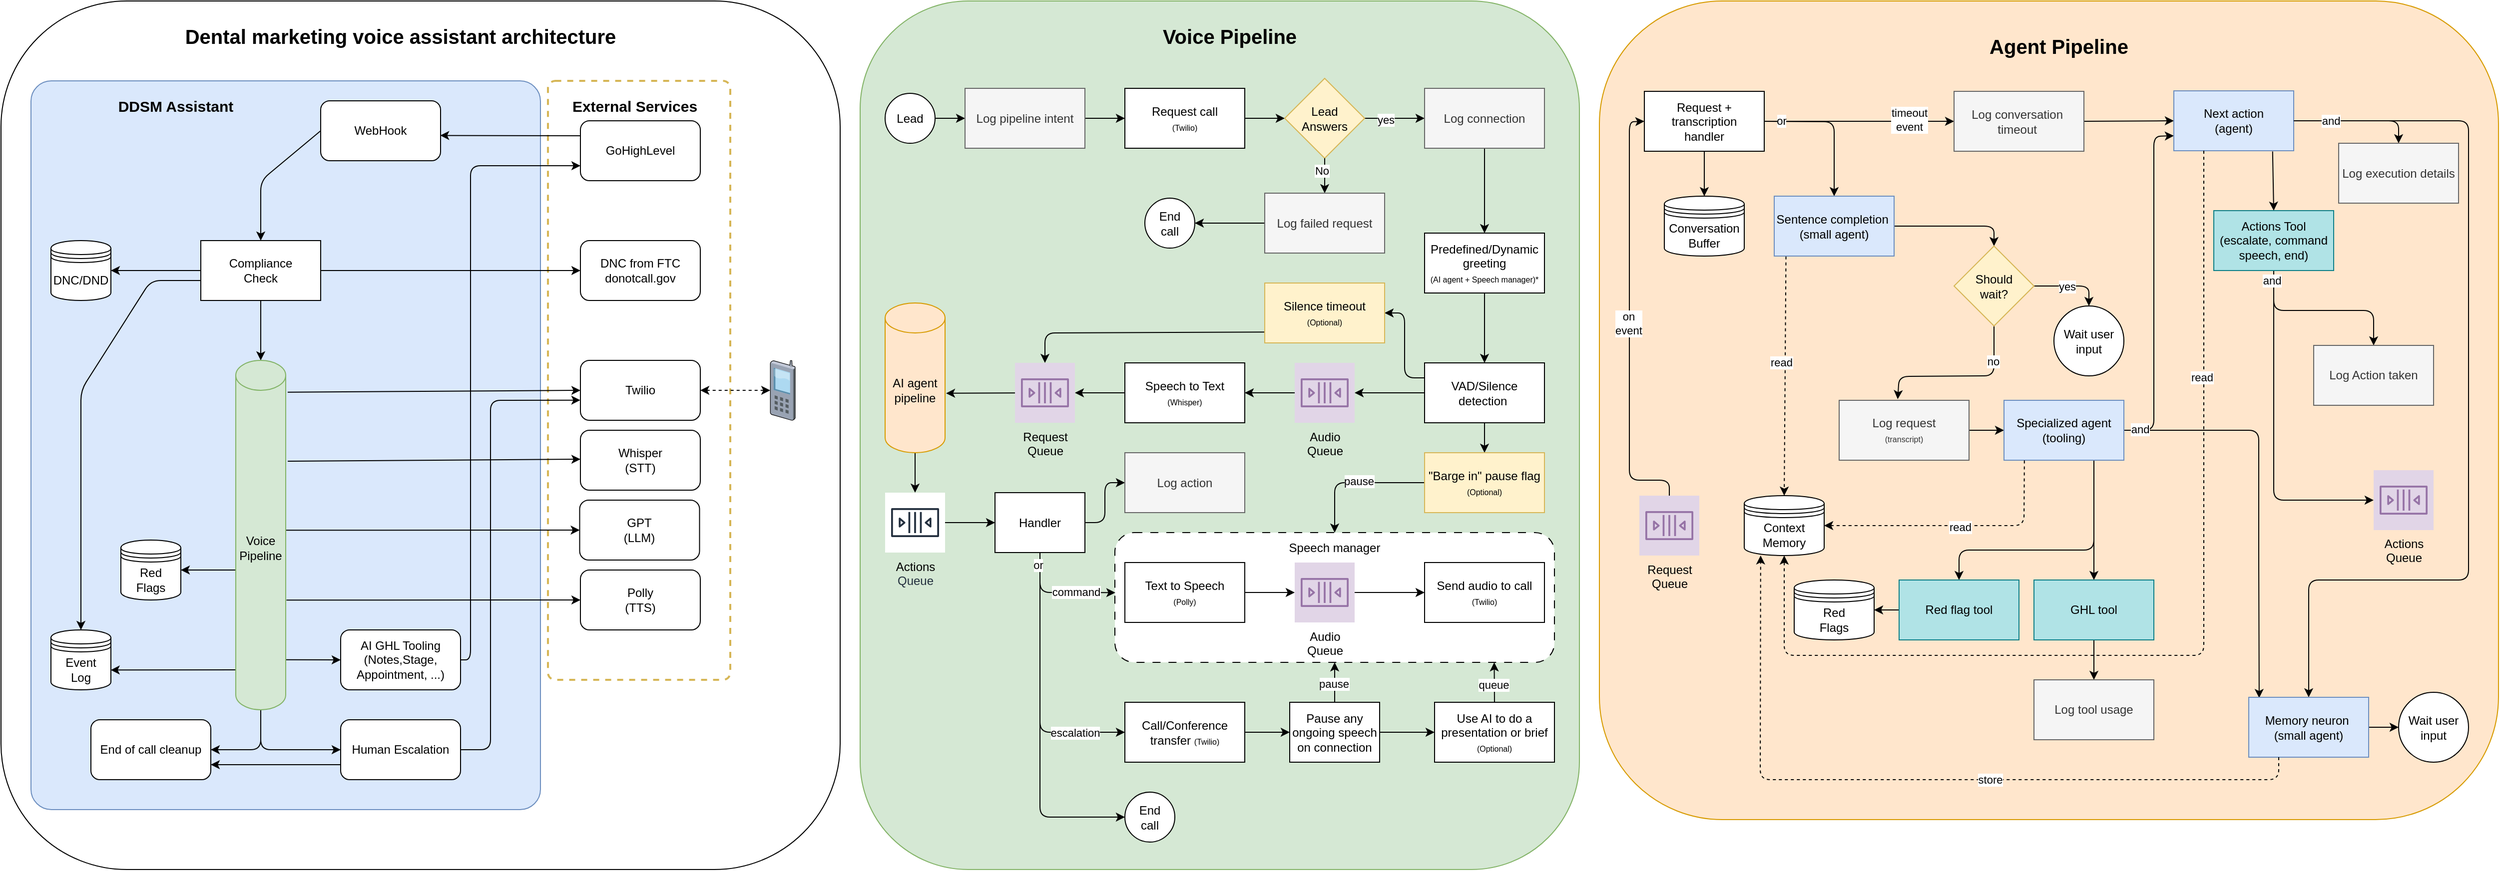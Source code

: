 <mxfile>
    <diagram id="ouV_9PlyOLDJjOAGZRjh" name="Page-1">
        <mxGraphModel dx="2890" dy="1739" grid="1" gridSize="10" guides="1" tooltips="1" connect="1" arrows="1" fold="1" page="1" pageScale="1" pageWidth="850" pageHeight="1100" math="0" shadow="0">
            <root>
                <mxCell id="0"/>
                <mxCell id="1" parent="0"/>
                <mxCell id="78" value="" style="rounded=1;whiteSpace=wrap;html=1;" parent="1" vertex="1">
                    <mxGeometry x="20" y="110" width="840" height="870" as="geometry"/>
                </mxCell>
                <mxCell id="76" value="" style="rounded=1;whiteSpace=wrap;html=1;arcSize=4;fillColor=none;strokeColor=#d6b656;strokeWidth=2;dashed=1;" parent="1" vertex="1">
                    <mxGeometry x="567.5" y="190" width="182.5" height="600" as="geometry"/>
                </mxCell>
                <mxCell id="17" value="" style="rounded=1;whiteSpace=wrap;html=1;arcSize=4;fillColor=#dae8fc;strokeColor=#6c8ebf;" parent="1" vertex="1">
                    <mxGeometry x="50" y="190" width="510" height="730" as="geometry"/>
                </mxCell>
                <mxCell id="2" value="WebHook" style="rounded=1;whiteSpace=wrap;html=1;" parent="1" vertex="1">
                    <mxGeometry x="340" y="210" width="120" height="60" as="geometry"/>
                </mxCell>
                <mxCell id="16" style="edgeStyle=none;html=1;exitX=0;exitY=0.25;exitDx=0;exitDy=0;entryX=0.997;entryY=0.578;entryDx=0;entryDy=0;entryPerimeter=0;" parent="1" source="3" target="2" edge="1">
                    <mxGeometry relative="1" as="geometry"/>
                </mxCell>
                <mxCell id="3" value="GoHighLevel" style="rounded=1;whiteSpace=wrap;html=1;" parent="1" vertex="1">
                    <mxGeometry x="600" y="230" width="120" height="60" as="geometry"/>
                </mxCell>
                <mxCell id="12" style="edgeStyle=none;html=1;exitX=1;exitY=0.5;exitDx=0;exitDy=0;startArrow=classic;startFill=1;dashed=1;" parent="1" source="8" target="11" edge="1">
                    <mxGeometry relative="1" as="geometry">
                        <mxPoint x="720" y="490" as="sourcePoint"/>
                        <mxPoint x="940" y="490" as="targetPoint"/>
                    </mxGeometry>
                </mxCell>
                <mxCell id="8" value="Twilio" style="rounded=1;whiteSpace=wrap;html=1;" parent="1" vertex="1">
                    <mxGeometry x="600" y="470" width="120" height="60" as="geometry"/>
                </mxCell>
                <mxCell id="9" value="Whisper&lt;div&gt;(STT)&lt;/div&gt;" style="rounded=1;whiteSpace=wrap;html=1;" parent="1" vertex="1">
                    <mxGeometry x="600" y="540" width="120" height="60" as="geometry"/>
                </mxCell>
                <mxCell id="10" value="Polly&lt;div&gt;(TTS)&lt;/div&gt;" style="rounded=1;whiteSpace=wrap;html=1;" parent="1" vertex="1">
                    <mxGeometry x="600" y="680" width="120" height="60" as="geometry"/>
                </mxCell>
                <mxCell id="11" value="" style="verticalLabelPosition=bottom;sketch=0;aspect=fixed;html=1;verticalAlign=top;strokeColor=none;align=center;outlineConnect=0;shape=mxgraph.citrix.cell_phone;" parent="1" vertex="1">
                    <mxGeometry x="790" y="470" width="25" height="60" as="geometry"/>
                </mxCell>
                <mxCell id="14" value="DDSM Assistant" style="text;html=1;align=center;verticalAlign=middle;whiteSpace=wrap;rounded=0;fontSize=15;fontStyle=1" parent="1" vertex="1">
                    <mxGeometry x="60" y="200" width="270" height="30" as="geometry"/>
                </mxCell>
                <mxCell id="15" value="External Services" style="text;html=1;align=center;verticalAlign=middle;whiteSpace=wrap;rounded=0;fontSize=15;fontStyle=1" parent="1" vertex="1">
                    <mxGeometry x="568.75" y="200" width="171.25" height="30" as="geometry"/>
                </mxCell>
                <mxCell id="45" style="edgeStyle=none;html=1;exitX=0.5;exitY=1;exitDx=0;exitDy=0;entryX=0.5;entryY=0;entryDx=0;entryDy=0;" parent="1" source="19" edge="1">
                    <mxGeometry relative="1" as="geometry">
                        <mxPoint x="280" y="470" as="targetPoint"/>
                    </mxGeometry>
                </mxCell>
                <mxCell id="19" value="&lt;span style=&quot;color: rgb(0, 0, 0);&quot;&gt;Compliance&lt;/span&gt;&lt;div&gt;Check&lt;/div&gt;" style="rounded=0;whiteSpace=wrap;html=1;" parent="1" vertex="1">
                    <mxGeometry x="220" y="350" width="120" height="60" as="geometry"/>
                </mxCell>
                <mxCell id="25" style="edgeStyle=none;html=1;exitX=0;exitY=0.5;exitDx=0;exitDy=0;entryX=1;entryY=0.5;entryDx=0;entryDy=0;startArrow=classic;startFill=1;endArrow=none;endFill=0;" parent="1" source="20" target="19" edge="1">
                    <mxGeometry relative="1" as="geometry"/>
                </mxCell>
                <mxCell id="20" value="DNC from FTC&lt;div&gt;donotcall.gov&lt;/div&gt;" style="rounded=1;whiteSpace=wrap;html=1;" parent="1" vertex="1">
                    <mxGeometry x="600" y="350" width="120" height="60" as="geometry"/>
                </mxCell>
                <mxCell id="30" style="edgeStyle=none;html=1;entryX=0;entryY=0.5;entryDx=0;entryDy=0;exitX=1;exitY=0.5;exitDx=0;exitDy=0;endArrow=none;endFill=0;startArrow=classic;startFill=1;" parent="1" source="73" target="19" edge="1">
                    <mxGeometry relative="1" as="geometry">
                        <mxPoint x="130" y="380" as="sourcePoint"/>
                    </mxGeometry>
                </mxCell>
                <mxCell id="27" style="edgeStyle=none;html=1;exitX=0;exitY=0.5;exitDx=0;exitDy=0;entryX=0.5;entryY=0;entryDx=0;entryDy=0;" parent="1" source="2" target="19" edge="1">
                    <mxGeometry relative="1" as="geometry">
                        <Array as="points">
                            <mxPoint x="280" y="290"/>
                        </Array>
                    </mxGeometry>
                </mxCell>
                <mxCell id="31" style="edgeStyle=none;html=1;endArrow=none;endFill=0;startArrow=classic;startFill=1;exitX=0.5;exitY=0;exitDx=0;exitDy=0;" parent="1" source="75" edge="1">
                    <mxGeometry relative="1" as="geometry">
                        <Array as="points">
                            <mxPoint x="100" y="500"/>
                            <mxPoint x="170" y="390"/>
                        </Array>
                        <mxPoint x="220" y="390" as="targetPoint"/>
                        <mxPoint x="100" y="740" as="sourcePoint"/>
                    </mxGeometry>
                </mxCell>
                <mxCell id="46" style="edgeStyle=none;html=1;exitX=1;exitY=0.5;exitDx=0;exitDy=0;entryX=0;entryY=0.5;entryDx=0;entryDy=0;endArrow=none;endFill=0;startArrow=classic;startFill=1;" parent="1" source="74" edge="1">
                    <mxGeometry relative="1" as="geometry">
                        <mxPoint x="200" y="680" as="sourcePoint"/>
                        <mxPoint x="255" y="680.0" as="targetPoint"/>
                    </mxGeometry>
                </mxCell>
                <mxCell id="61" style="edgeStyle=none;html=1;exitX=1;exitY=0.5;exitDx=0;exitDy=0;entryX=-0.001;entryY=0.664;entryDx=0;entryDy=0;entryPerimeter=0;" parent="1" source="49" target="8" edge="1">
                    <mxGeometry relative="1" as="geometry">
                        <Array as="points">
                            <mxPoint x="510" y="860"/>
                            <mxPoint x="510" y="510"/>
                        </Array>
                    </mxGeometry>
                </mxCell>
                <mxCell id="292" style="edgeStyle=none;html=1;exitX=0;exitY=0.75;exitDx=0;exitDy=0;entryX=1;entryY=0.75;entryDx=0;entryDy=0;" parent="1" source="49" target="290" edge="1">
                    <mxGeometry relative="1" as="geometry"/>
                </mxCell>
                <mxCell id="49" value="Human Escalation" style="rounded=1;whiteSpace=wrap;html=1;" parent="1" vertex="1">
                    <mxGeometry x="360" y="830" width="120" height="60" as="geometry"/>
                </mxCell>
                <mxCell id="51" value="" style="endArrow=classic;html=1;exitX=1.039;exitY=0.076;exitDx=0;exitDy=0;exitPerimeter=0;startArrow=none;startFill=0;" parent="1" edge="1">
                    <mxGeometry width="50" height="50" relative="1" as="geometry">
                        <mxPoint x="306.95" y="501.92" as="sourcePoint"/>
                        <mxPoint x="600" y="500" as="targetPoint"/>
                    </mxGeometry>
                </mxCell>
                <mxCell id="53" value="" style="endArrow=classic;html=1;startArrow=none;startFill=0;entryX=0;entryY=0.5;entryDx=0;entryDy=0;exitX=1.015;exitY=0.405;exitDx=0;exitDy=0;exitPerimeter=0;" parent="1" target="10" edge="1">
                    <mxGeometry width="50" height="50" relative="1" as="geometry">
                        <mxPoint x="305.75" y="710.1" as="sourcePoint"/>
                        <mxPoint x="580" y="740" as="targetPoint"/>
                    </mxGeometry>
                </mxCell>
                <mxCell id="54" value="" style="endArrow=classic;html=1;exitX=1.039;exitY=0.076;exitDx=0;exitDy=0;exitPerimeter=0;entryX=0;entryY=0.5;entryDx=0;entryDy=0;startArrow=none;startFill=0;" parent="1" edge="1">
                    <mxGeometry width="50" height="50" relative="1" as="geometry">
                        <mxPoint x="307" y="571" as="sourcePoint"/>
                        <mxPoint x="600" y="569" as="targetPoint"/>
                    </mxGeometry>
                </mxCell>
                <mxCell id="55" value="GPT&lt;div&gt;(LLM)&lt;/div&gt;" style="rounded=1;whiteSpace=wrap;html=1;" parent="1" vertex="1">
                    <mxGeometry x="599.25" y="610" width="120" height="60" as="geometry"/>
                </mxCell>
                <mxCell id="56" value="" style="endArrow=classic;html=1;startArrow=none;startFill=0;entryX=0;entryY=0.5;entryDx=0;entryDy=0;exitX=1.015;exitY=0.405;exitDx=0;exitDy=0;exitPerimeter=0;" parent="1" target="55" edge="1">
                    <mxGeometry width="50" height="50" relative="1" as="geometry">
                        <mxPoint x="305" y="640.1" as="sourcePoint"/>
                        <mxPoint x="579.25" y="670" as="targetPoint"/>
                    </mxGeometry>
                </mxCell>
                <mxCell id="60" value="" style="endArrow=classic;html=1;startArrow=none;startFill=0;entryX=0;entryY=0.5;entryDx=0;entryDy=0;exitX=0.5;exitY=1;exitDx=0;exitDy=0;exitPerimeter=0;" parent="1" source="77" target="49" edge="1">
                    <mxGeometry width="50" height="50" relative="1" as="geometry">
                        <mxPoint x="280" y="890.0" as="sourcePoint"/>
                        <mxPoint x="379.55" y="870" as="targetPoint"/>
                        <Array as="points">
                            <mxPoint x="280" y="860"/>
                        </Array>
                    </mxGeometry>
                </mxCell>
                <mxCell id="62" value="" style="endArrow=classic;html=1;entryX=0.997;entryY=0.669;entryDx=0;entryDy=0;entryPerimeter=0;exitX=0;exitY=0.738;exitDx=0;exitDy=0;exitPerimeter=0;" parent="1" target="75" edge="1">
                    <mxGeometry width="50" height="50" relative="1" as="geometry">
                        <mxPoint x="255" y="779.96" as="sourcePoint"/>
                        <mxPoint x="130" y="780" as="targetPoint"/>
                    </mxGeometry>
                </mxCell>
                <mxCell id="69" style="edgeStyle=none;html=1;entryX=0;entryY=0.75;entryDx=0;entryDy=0;" parent="1" source="64" target="3" edge="1">
                    <mxGeometry relative="1" as="geometry">
                        <Array as="points">
                            <mxPoint x="490" y="770"/>
                            <mxPoint x="490" y="275"/>
                        </Array>
                    </mxGeometry>
                </mxCell>
                <mxCell id="64" value="AI GHL Tooling&lt;div&gt;(Notes,&lt;span style=&quot;background-color: transparent;&quot;&gt;Stage, Appointment, ...)&lt;/span&gt;&lt;/div&gt;" style="rounded=1;whiteSpace=wrap;html=1;" parent="1" vertex="1">
                    <mxGeometry x="360" y="740" width="120" height="60" as="geometry"/>
                </mxCell>
                <mxCell id="65" value="" style="endArrow=classic;html=1;startArrow=none;startFill=0;entryX=0;entryY=0.5;entryDx=0;entryDy=0;exitX=1;exitY=0.714;exitDx=0;exitDy=0;exitPerimeter=0;" parent="1" target="64" edge="1">
                    <mxGeometry width="50" height="50" relative="1" as="geometry">
                        <mxPoint x="305" y="769.88" as="sourcePoint"/>
                        <mxPoint x="350" y="770" as="targetPoint"/>
                    </mxGeometry>
                </mxCell>
                <mxCell id="73" value="&lt;span style=&quot;color: rgb(0, 0, 0);&quot;&gt;DNC/DND&lt;/span&gt;" style="shape=datastore;whiteSpace=wrap;html=1;" parent="1" vertex="1">
                    <mxGeometry x="70" y="350" width="60" height="60" as="geometry"/>
                </mxCell>
                <mxCell id="74" value="&lt;div&gt;Red&lt;/div&gt;&lt;div&gt;Flags&lt;/div&gt;" style="shape=datastore;whiteSpace=wrap;html=1;" parent="1" vertex="1">
                    <mxGeometry x="140" y="650" width="60" height="60" as="geometry"/>
                </mxCell>
                <mxCell id="75" value="&lt;div&gt;Event&lt;/div&gt;&lt;span style=&quot;color: rgb(0, 0, 0);&quot;&gt;Log&lt;/span&gt;" style="shape=datastore;whiteSpace=wrap;html=1;" parent="1" vertex="1">
                    <mxGeometry x="70" y="740" width="60" height="60" as="geometry"/>
                </mxCell>
                <mxCell id="291" style="edgeStyle=none;html=1;exitX=0.5;exitY=1;exitDx=0;exitDy=0;exitPerimeter=0;entryX=1;entryY=0.5;entryDx=0;entryDy=0;" parent="1" source="77" target="290" edge="1">
                    <mxGeometry relative="1" as="geometry">
                        <Array as="points">
                            <mxPoint x="280" y="860"/>
                        </Array>
                    </mxGeometry>
                </mxCell>
                <mxCell id="77" value="&lt;span style=&quot;color: rgb(0, 0, 0);&quot;&gt;Voice&lt;/span&gt;&lt;div&gt;Pipeline&lt;/div&gt;" style="shape=cylinder3;whiteSpace=wrap;html=1;boundedLbl=1;backgroundOutline=1;size=15;fillColor=#d5e8d4;strokeColor=#82b366;" parent="1" vertex="1">
                    <mxGeometry x="255" y="470" width="50" height="350" as="geometry"/>
                </mxCell>
                <mxCell id="79" value="Dental marketing voice assistant architecture" style="text;html=1;align=center;verticalAlign=middle;whiteSpace=wrap;rounded=0;fontSize=20;fontStyle=1" parent="1" vertex="1">
                    <mxGeometry x="170" y="130" width="500" height="30" as="geometry"/>
                </mxCell>
                <mxCell id="80" value="" style="rounded=1;whiteSpace=wrap;html=1;fillColor=#d5e8d4;strokeColor=#82b366;" parent="1" vertex="1">
                    <mxGeometry x="880" y="110" width="720" height="870" as="geometry"/>
                </mxCell>
                <mxCell id="81" value="Voice Pipeline" style="text;html=1;align=center;verticalAlign=middle;whiteSpace=wrap;rounded=0;fontSize=20;fontStyle=1" parent="1" vertex="1">
                    <mxGeometry x="1020" y="130" width="460" height="30" as="geometry"/>
                </mxCell>
                <mxCell id="84" style="edgeStyle=none;html=1;exitX=1;exitY=0.5;exitDx=0;exitDy=0;entryX=0;entryY=0.5;entryDx=0;entryDy=0;" parent="1" source="95" target="83" edge="1">
                    <mxGeometry relative="1" as="geometry"/>
                </mxCell>
                <mxCell id="82" value="Lead" style="ellipse;whiteSpace=wrap;html=1;aspect=fixed;" parent="1" vertex="1">
                    <mxGeometry x="905" y="202.5" width="50" height="50" as="geometry"/>
                </mxCell>
                <mxCell id="86" style="edgeStyle=none;html=1;exitX=1;exitY=0.5;exitDx=0;exitDy=0;entryX=0;entryY=0.5;entryDx=0;entryDy=0;" parent="1" source="83" target="89" edge="1">
                    <mxGeometry relative="1" as="geometry">
                        <mxPoint x="1305.0" y="227.5" as="targetPoint"/>
                    </mxGeometry>
                </mxCell>
                <mxCell id="83" value="Request&amp;nbsp;&lt;span style=&quot;background-color: transparent;&quot;&gt;call&lt;/span&gt;&lt;div&gt;&lt;font style=&quot;font-size: 8px;&quot;&gt;(Twilio)&lt;/font&gt;&lt;/div&gt;" style="rounded=0;whiteSpace=wrap;html=1;" parent="1" vertex="1">
                    <mxGeometry x="1145" y="197.5" width="120" height="60" as="geometry"/>
                </mxCell>
                <mxCell id="101" style="edgeStyle=none;html=1;exitX=1;exitY=0.5;exitDx=0;exitDy=0;entryX=0;entryY=0.5;entryDx=0;entryDy=0;" parent="1" source="89" target="100" edge="1">
                    <mxGeometry relative="1" as="geometry"/>
                </mxCell>
                <mxCell id="102" value="yes" style="edgeLabel;html=1;align=center;verticalAlign=middle;resizable=0;points=[];" parent="101" vertex="1" connectable="0">
                    <mxGeometry x="-0.296" y="-1" relative="1" as="geometry">
                        <mxPoint as="offset"/>
                    </mxGeometry>
                </mxCell>
                <mxCell id="89" value="Lead&lt;div&gt;Answers&lt;/div&gt;" style="rhombus;whiteSpace=wrap;html=1;fillColor=#fff2cc;strokeColor=#d6b656;" parent="1" vertex="1">
                    <mxGeometry x="1305" y="187.5" width="80" height="80" as="geometry"/>
                </mxCell>
                <mxCell id="90" value="End&lt;div&gt;call&lt;/div&gt;" style="ellipse;whiteSpace=wrap;html=1;aspect=fixed;" parent="1" vertex="1">
                    <mxGeometry x="1165" y="307.5" width="50" height="50" as="geometry"/>
                </mxCell>
                <mxCell id="96" value="" style="edgeStyle=none;html=1;exitX=1;exitY=0.5;exitDx=0;exitDy=0;entryX=0;entryY=0.5;entryDx=0;entryDy=0;" parent="1" source="82" target="95" edge="1">
                    <mxGeometry relative="1" as="geometry">
                        <mxPoint x="955" y="227.5" as="sourcePoint"/>
                        <mxPoint x="1135" y="227.5" as="targetPoint"/>
                    </mxGeometry>
                </mxCell>
                <mxCell id="95" value="Log pipeline intent" style="rounded=0;whiteSpace=wrap;html=1;fillColor=#f5f5f5;fontColor=#333333;strokeColor=#666666;" parent="1" vertex="1">
                    <mxGeometry x="985" y="197.5" width="120" height="60" as="geometry"/>
                </mxCell>
                <mxCell id="98" value="" style="edgeStyle=none;html=1;exitX=0.5;exitY=1;exitDx=0;exitDy=0;entryX=0.5;entryY=0;entryDx=0;entryDy=0;" parent="1" source="89" target="97" edge="1">
                    <mxGeometry relative="1" as="geometry">
                        <mxPoint x="1345" y="267.5" as="sourcePoint"/>
                        <mxPoint x="1345" y="392.5" as="targetPoint"/>
                    </mxGeometry>
                </mxCell>
                <mxCell id="99" value="No" style="edgeLabel;html=1;align=center;verticalAlign=middle;resizable=0;points=[];" parent="98" vertex="1" connectable="0">
                    <mxGeometry x="-0.31" y="-3" relative="1" as="geometry">
                        <mxPoint as="offset"/>
                    </mxGeometry>
                </mxCell>
                <mxCell id="160" style="edgeStyle=none;html=1;exitX=0;exitY=0.5;exitDx=0;exitDy=0;entryX=1;entryY=0.5;entryDx=0;entryDy=0;" parent="1" source="97" target="90" edge="1">
                    <mxGeometry relative="1" as="geometry"/>
                </mxCell>
                <mxCell id="97" value="Log failed request" style="rounded=0;whiteSpace=wrap;html=1;fillColor=#f5f5f5;fontColor=#333333;strokeColor=#666666;" parent="1" vertex="1">
                    <mxGeometry x="1285" y="302.5" width="120" height="60" as="geometry"/>
                </mxCell>
                <mxCell id="105" style="edgeStyle=none;html=1;entryX=0.5;entryY=0;entryDx=0;entryDy=0;" parent="1" source="100" target="103" edge="1">
                    <mxGeometry relative="1" as="geometry"/>
                </mxCell>
                <mxCell id="100" value="Log connection" style="rounded=0;whiteSpace=wrap;html=1;fillColor=#f5f5f5;fontColor=#333333;strokeColor=#666666;" parent="1" vertex="1">
                    <mxGeometry x="1445" y="197.5" width="120" height="60" as="geometry"/>
                </mxCell>
                <mxCell id="107" style="edgeStyle=none;html=1;exitX=0.5;exitY=1;exitDx=0;exitDy=0;entryX=0.5;entryY=0;entryDx=0;entryDy=0;" parent="1" source="103" target="106" edge="1">
                    <mxGeometry relative="1" as="geometry"/>
                </mxCell>
                <mxCell id="103" value="Predefined/Dynamic greeting&lt;div&gt;&lt;font style=&quot;font-size: 8px;&quot;&gt;(AI agent + Speech manager)*&lt;/font&gt;&lt;/div&gt;" style="rounded=0;whiteSpace=wrap;html=1;" parent="1" vertex="1">
                    <mxGeometry x="1445" y="342.5" width="120" height="60" as="geometry"/>
                </mxCell>
                <mxCell id="120" style="edgeStyle=none;html=1;" parent="1" source="106" target="110" edge="1">
                    <mxGeometry relative="1" as="geometry"/>
                </mxCell>
                <mxCell id="148" style="edgeStyle=none;html=1;exitX=0.5;exitY=1;exitDx=0;exitDy=0;entryX=0.5;entryY=0;entryDx=0;entryDy=0;" parent="1" source="106" target="147" edge="1">
                    <mxGeometry relative="1" as="geometry"/>
                </mxCell>
                <mxCell id="171" style="edgeStyle=none;html=1;exitX=0;exitY=0.25;exitDx=0;exitDy=0;entryX=1;entryY=0.5;entryDx=0;entryDy=0;" parent="1" source="106" target="170" edge="1">
                    <mxGeometry relative="1" as="geometry">
                        <Array as="points">
                            <mxPoint x="1425" y="487.5"/>
                            <mxPoint x="1425" y="422.5"/>
                        </Array>
                    </mxGeometry>
                </mxCell>
                <mxCell id="106" value="VAD/Silence detection&amp;nbsp;" style="rounded=0;whiteSpace=wrap;html=1;" parent="1" vertex="1">
                    <mxGeometry x="1445" y="472.5" width="120" height="60" as="geometry"/>
                </mxCell>
                <mxCell id="121" style="edgeStyle=none;html=1;entryX=1;entryY=0.5;entryDx=0;entryDy=0;" parent="1" source="110" target="111" edge="1">
                    <mxGeometry relative="1" as="geometry"/>
                </mxCell>
                <mxCell id="110" value="&lt;span style=&quot;color: rgb(0, 0, 0); text-wrap-mode: wrap;&quot;&gt;Audio&lt;/span&gt;&lt;div style=&quot;text-wrap-mode: wrap;&quot;&gt;Queue&lt;/div&gt;" style="sketch=0;outlineConnect=0;strokeColor=#9673a6;fillColor=#e1d5e7;dashed=0;verticalLabelPosition=bottom;verticalAlign=top;align=center;html=1;fontSize=12;fontStyle=0;aspect=fixed;shape=mxgraph.aws4.resourceIcon;resIcon=mxgraph.aws4.queue;" parent="1" vertex="1">
                    <mxGeometry x="1315" y="472.5" width="60" height="60" as="geometry"/>
                </mxCell>
                <mxCell id="122" style="edgeStyle=none;html=1;exitX=0;exitY=0.5;exitDx=0;exitDy=0;" parent="1" source="111" target="115" edge="1">
                    <mxGeometry relative="1" as="geometry"/>
                </mxCell>
                <mxCell id="111" value="Speech to Text&lt;div&gt;&lt;font style=&quot;font-size: 8px;&quot;&gt;(Whisper)&lt;/font&gt;&lt;/div&gt;" style="rounded=0;whiteSpace=wrap;html=1;" parent="1" vertex="1">
                    <mxGeometry x="1145" y="472.5" width="120" height="60" as="geometry"/>
                </mxCell>
                <mxCell id="123" style="edgeStyle=none;html=1;entryX=1.017;entryY=0.603;entryDx=0;entryDy=0;entryPerimeter=0;" parent="1" source="115" target="261" edge="1">
                    <mxGeometry relative="1" as="geometry">
                        <mxPoint x="995" y="502.5" as="targetPoint"/>
                    </mxGeometry>
                </mxCell>
                <mxCell id="115" value="&lt;font color=&quot;#000000&quot;&gt;&lt;span style=&quot;text-wrap-mode: wrap;&quot;&gt;Request&lt;/span&gt;&lt;/font&gt;&lt;br style=&quot;text-wrap-mode: wrap;&quot;&gt;&lt;div style=&quot;text-wrap-mode: wrap;&quot;&gt;Queue&lt;/div&gt;" style="sketch=0;outlineConnect=0;strokeColor=#9673a6;fillColor=#e1d5e7;dashed=0;verticalLabelPosition=bottom;verticalAlign=top;align=center;html=1;fontSize=12;fontStyle=0;aspect=fixed;shape=mxgraph.aws4.resourceIcon;resIcon=mxgraph.aws4.queue;" parent="1" vertex="1">
                    <mxGeometry x="1035" y="472.5" width="60" height="60" as="geometry"/>
                </mxCell>
                <mxCell id="126" style="edgeStyle=none;html=1;" parent="1" target="125" edge="1">
                    <mxGeometry relative="1" as="geometry">
                        <mxPoint x="935" y="512.5" as="sourcePoint"/>
                    </mxGeometry>
                </mxCell>
                <mxCell id="125" value="&lt;font color=&quot;#000000&quot;&gt;&lt;span style=&quot;text-wrap-mode: wrap;&quot;&gt;Actions&lt;/span&gt;&lt;/font&gt;&lt;br style=&quot;text-wrap-mode: wrap;&quot;&gt;&lt;div style=&quot;text-wrap-mode: wrap;&quot;&gt;Queue&lt;/div&gt;" style="sketch=0;outlineConnect=0;fontColor=#232F3E;gradientColor=none;strokeColor=#232F3E;fillColor=#ffffff;dashed=0;verticalLabelPosition=bottom;verticalAlign=top;align=center;html=1;fontSize=12;fontStyle=0;aspect=fixed;shape=mxgraph.aws4.resourceIcon;resIcon=mxgraph.aws4.queue;" parent="1" vertex="1">
                    <mxGeometry x="905" y="602.5" width="60" height="60" as="geometry"/>
                </mxCell>
                <mxCell id="136" value="" style="edgeStyle=none;html=1;entryX=0;entryY=0.5;entryDx=0;entryDy=0;" parent="1" source="125" target="135" edge="1">
                    <mxGeometry relative="1" as="geometry">
                        <mxPoint x="965" y="632.5" as="sourcePoint"/>
                        <mxPoint x="1145" y="632.5" as="targetPoint"/>
                    </mxGeometry>
                </mxCell>
                <mxCell id="138" style="edgeStyle=none;html=1;entryX=0;entryY=0.5;entryDx=0;entryDy=0;" parent="1" source="135" target="137" edge="1">
                    <mxGeometry relative="1" as="geometry">
                        <Array as="points">
                            <mxPoint x="1060" y="842.5"/>
                        </Array>
                    </mxGeometry>
                </mxCell>
                <mxCell id="264" value="escalation" style="edgeLabel;html=1;align=center;verticalAlign=middle;resizable=0;points=[];" parent="138" vertex="1" connectable="0">
                    <mxGeometry x="0.566" relative="1" as="geometry">
                        <mxPoint x="7" as="offset"/>
                    </mxGeometry>
                </mxCell>
                <mxCell id="141" value="" style="rounded=1;whiteSpace=wrap;html=1;dashed=1;dashPattern=8 8;" parent="1" vertex="1">
                    <mxGeometry x="1135" y="642.5" width="440" height="130" as="geometry"/>
                </mxCell>
                <mxCell id="145" style="edgeStyle=none;html=1;entryX=0;entryY=0.5;entryDx=0;entryDy=0;" parent="1" source="135" target="144" edge="1">
                    <mxGeometry relative="1" as="geometry">
                        <Array as="points">
                            <mxPoint x="1060" y="927.5"/>
                        </Array>
                    </mxGeometry>
                </mxCell>
                <mxCell id="257" style="edgeStyle=none;html=1;exitX=1;exitY=0.5;exitDx=0;exitDy=0;entryX=0;entryY=0.5;entryDx=0;entryDy=0;" parent="1" source="135" target="163" edge="1">
                    <mxGeometry relative="1" as="geometry">
                        <Array as="points">
                            <mxPoint x="1125" y="632.5"/>
                            <mxPoint x="1125" y="592.5"/>
                        </Array>
                    </mxGeometry>
                </mxCell>
                <mxCell id="135" value="Handler" style="rounded=0;whiteSpace=wrap;html=1;" parent="1" vertex="1">
                    <mxGeometry x="1015" y="602.5" width="90" height="60" as="geometry"/>
                </mxCell>
                <mxCell id="140" style="edgeStyle=none;html=1;exitX=1;exitY=0.5;exitDx=0;exitDy=0;entryX=0;entryY=0.5;entryDx=0;entryDy=0;" parent="1" source="253" target="139" edge="1">
                    <mxGeometry relative="1" as="geometry"/>
                </mxCell>
                <mxCell id="137" value="Call/Conference transfer &lt;font style=&quot;font-size: 8px;&quot;&gt;(Twilio)&lt;/font&gt;" style="rounded=0;whiteSpace=wrap;html=1;" parent="1" vertex="1">
                    <mxGeometry x="1145" y="812.5" width="120" height="60" as="geometry"/>
                </mxCell>
                <mxCell id="139" value="Use AI to do a presentation or brief&lt;div&gt;&lt;font style=&quot;font-size: 8px;&quot;&gt;(Optional)&lt;/font&gt;&lt;/div&gt;" style="rounded=0;whiteSpace=wrap;html=1;" parent="1" vertex="1">
                    <mxGeometry x="1455" y="812.5" width="120" height="60" as="geometry"/>
                </mxCell>
                <mxCell id="129" style="edgeStyle=none;html=1;exitX=1;exitY=0.5;exitDx=0;exitDy=0;entryX=0;entryY=0.5;entryDx=0;entryDy=0;" parent="1" source="132" target="128" edge="1">
                    <mxGeometry relative="1" as="geometry"/>
                </mxCell>
                <mxCell id="124" value="Text to Speech&lt;div&gt;&lt;font style=&quot;font-size: 8px;&quot;&gt;(Polly)&lt;/font&gt;&lt;/div&gt;" style="rounded=0;whiteSpace=wrap;html=1;" parent="1" vertex="1">
                    <mxGeometry x="1145" y="672.5" width="120" height="60" as="geometry"/>
                </mxCell>
                <mxCell id="128" value="Send audio to call&lt;div&gt;&lt;font style=&quot;font-size: 8px;&quot;&gt;(Twilio)&lt;/font&gt;&lt;/div&gt;" style="rounded=0;whiteSpace=wrap;html=1;" parent="1" vertex="1">
                    <mxGeometry x="1445" y="672.5" width="120" height="60" as="geometry"/>
                </mxCell>
                <mxCell id="133" value="" style="edgeStyle=none;html=1;exitX=1;exitY=0.5;exitDx=0;exitDy=0;entryX=0;entryY=0.5;entryDx=0;entryDy=0;" parent="1" source="124" target="132" edge="1">
                    <mxGeometry relative="1" as="geometry">
                        <mxPoint x="1265" y="702.5" as="sourcePoint"/>
                        <mxPoint x="1445" y="702.5" as="targetPoint"/>
                    </mxGeometry>
                </mxCell>
                <mxCell id="132" value="&lt;font color=&quot;#000000&quot;&gt;&lt;span style=&quot;text-wrap-mode: wrap;&quot;&gt;Audio&lt;/span&gt;&lt;/font&gt;&lt;br style=&quot;text-wrap-mode: wrap;&quot;&gt;&lt;div style=&quot;text-wrap-mode: wrap;&quot;&gt;Queue&lt;/div&gt;" style="sketch=0;outlineConnect=0;strokeColor=#9673a6;fillColor=#e1d5e7;dashed=0;verticalLabelPosition=bottom;verticalAlign=top;align=center;html=1;fontSize=12;fontStyle=0;aspect=fixed;shape=mxgraph.aws4.resourceIcon;resIcon=mxgraph.aws4.queue;" parent="1" vertex="1">
                    <mxGeometry x="1315" y="672.5" width="60" height="60" as="geometry"/>
                </mxCell>
                <mxCell id="127" style="edgeStyle=none;html=1;entryX=0.001;entryY=0.463;entryDx=0;entryDy=0;entryPerimeter=0;" parent="1" source="135" target="141" edge="1">
                    <mxGeometry relative="1" as="geometry">
                        <Array as="points">
                            <mxPoint x="1060" y="702.5"/>
                        </Array>
                    </mxGeometry>
                </mxCell>
                <mxCell id="152" value="command" style="edgeLabel;html=1;align=center;verticalAlign=middle;resizable=0;points=[];" parent="127" vertex="1" connectable="0">
                    <mxGeometry x="0.32" y="1" relative="1" as="geometry">
                        <mxPoint as="offset"/>
                    </mxGeometry>
                </mxCell>
                <mxCell id="250" value="or" style="edgeLabel;html=1;align=center;verticalAlign=middle;resizable=0;points=[];" parent="127" vertex="1" connectable="0">
                    <mxGeometry x="-0.782" y="-2" relative="1" as="geometry">
                        <mxPoint as="offset"/>
                    </mxGeometry>
                </mxCell>
                <mxCell id="142" style="edgeStyle=none;html=1;exitX=0.5;exitY=0;exitDx=0;exitDy=0;entryX=0.863;entryY=1;entryDx=0;entryDy=0;entryPerimeter=0;" parent="1" source="139" target="141" edge="1">
                    <mxGeometry relative="1" as="geometry"/>
                </mxCell>
                <mxCell id="153" value="queue" style="edgeLabel;html=1;align=center;verticalAlign=middle;resizable=0;points=[];" parent="142" vertex="1" connectable="0">
                    <mxGeometry x="-0.118" y="1" relative="1" as="geometry">
                        <mxPoint as="offset"/>
                    </mxGeometry>
                </mxCell>
                <mxCell id="144" value="End&lt;div&gt;call&lt;/div&gt;" style="ellipse;whiteSpace=wrap;html=1;aspect=fixed;" parent="1" vertex="1">
                    <mxGeometry x="1145" y="902.5" width="50" height="50" as="geometry"/>
                </mxCell>
                <mxCell id="149" style="edgeStyle=none;html=1;entryX=0.5;entryY=0;entryDx=0;entryDy=0;" parent="1" source="147" target="141" edge="1">
                    <mxGeometry relative="1" as="geometry">
                        <Array as="points">
                            <mxPoint x="1355" y="592.5"/>
                        </Array>
                    </mxGeometry>
                </mxCell>
                <mxCell id="151" value="pause" style="edgeLabel;html=1;align=center;verticalAlign=middle;resizable=0;points=[];" parent="149" vertex="1" connectable="0">
                    <mxGeometry x="-0.048" y="-2" relative="1" as="geometry">
                        <mxPoint as="offset"/>
                    </mxGeometry>
                </mxCell>
                <mxCell id="147" value="&quot;Barge in&quot; pause flag&lt;div&gt;&lt;font style=&quot;font-size: 8px;&quot;&gt;(Optional)&lt;/font&gt;&lt;/div&gt;" style="rounded=0;whiteSpace=wrap;html=1;fillColor=#fff2cc;strokeColor=#d6b656;" parent="1" vertex="1">
                    <mxGeometry x="1445" y="562.5" width="120" height="60" as="geometry"/>
                </mxCell>
                <mxCell id="150" value="Speech manager" style="text;html=1;align=center;verticalAlign=middle;whiteSpace=wrap;rounded=0;" parent="1" vertex="1">
                    <mxGeometry x="1115" y="642.5" width="480" height="30" as="geometry"/>
                </mxCell>
                <mxCell id="163" value="Log action" style="rounded=0;whiteSpace=wrap;html=1;fillColor=#f5f5f5;fontColor=#333333;strokeColor=#666666;" parent="1" vertex="1">
                    <mxGeometry x="1145" y="562.5" width="120" height="60" as="geometry"/>
                </mxCell>
                <mxCell id="169" value="" style="rounded=1;whiteSpace=wrap;html=1;fillColor=#ffe6cc;strokeColor=#d79b00;" parent="1" vertex="1">
                    <mxGeometry x="1620" y="110" width="900" height="820" as="geometry"/>
                </mxCell>
                <mxCell id="172" style="edgeStyle=none;html=1;exitX=0.004;exitY=0.818;exitDx=0;exitDy=0;exitPerimeter=0;" parent="1" source="170" target="115" edge="1">
                    <mxGeometry relative="1" as="geometry">
                        <Array as="points">
                            <mxPoint x="1065" y="442.5"/>
                        </Array>
                    </mxGeometry>
                </mxCell>
                <mxCell id="170" value="Silence timeout&lt;br&gt;&lt;div&gt;&lt;font style=&quot;font-size: 8px;&quot;&gt;(Optional)&lt;/font&gt;&lt;/div&gt;" style="rounded=0;whiteSpace=wrap;html=1;fillColor=#fff2cc;strokeColor=#d6b656;" parent="1" vertex="1">
                    <mxGeometry x="1285" y="392.5" width="120" height="60" as="geometry"/>
                </mxCell>
                <mxCell id="173" value="Agent Pipeline" style="text;html=1;align=center;verticalAlign=middle;whiteSpace=wrap;rounded=0;fontSize=20;fontStyle=1" parent="1" vertex="1">
                    <mxGeometry x="1770" y="140" width="620" height="30" as="geometry"/>
                </mxCell>
                <mxCell id="289" style="edgeStyle=none;html=1;entryX=0;entryY=0.5;entryDx=0;entryDy=0;" parent="1" source="174" target="175" edge="1">
                    <mxGeometry relative="1" as="geometry">
                        <Array as="points">
                            <mxPoint x="1690" y="590"/>
                            <mxPoint x="1650" y="590"/>
                            <mxPoint x="1650" y="231"/>
                        </Array>
                    </mxGeometry>
                </mxCell>
                <mxCell id="310" value="on&lt;div&gt;event&lt;/div&gt;" style="edgeLabel;html=1;align=center;verticalAlign=middle;resizable=0;points=[];" parent="289" vertex="1" connectable="0">
                    <mxGeometry x="-0.008" y="1" relative="1" as="geometry">
                        <mxPoint as="offset"/>
                    </mxGeometry>
                </mxCell>
                <mxCell id="174" value="&lt;font color=&quot;#000000&quot;&gt;&lt;span style=&quot;text-wrap-mode: wrap;&quot;&gt;Request&lt;/span&gt;&lt;/font&gt;&lt;br style=&quot;text-wrap-mode: wrap;&quot;&gt;&lt;div style=&quot;text-wrap-mode: wrap;&quot;&gt;Queue&lt;/div&gt;" style="sketch=0;outlineConnect=0;strokeColor=#9673a6;fillColor=#e1d5e7;dashed=0;verticalLabelPosition=bottom;verticalAlign=top;align=center;html=1;fontSize=12;fontStyle=0;aspect=fixed;shape=mxgraph.aws4.resourceIcon;resIcon=mxgraph.aws4.queue;" parent="1" vertex="1">
                    <mxGeometry x="1660" y="605.5" width="60" height="60" as="geometry"/>
                </mxCell>
                <mxCell id="227" style="edgeStyle=none;html=1;exitX=1;exitY=0.5;exitDx=0;exitDy=0;entryX=0.5;entryY=0;entryDx=0;entryDy=0;" parent="1" source="175" target="177" edge="1">
                    <mxGeometry relative="1" as="geometry">
                        <Array as="points">
                            <mxPoint x="1855" y="231"/>
                        </Array>
                    </mxGeometry>
                </mxCell>
                <mxCell id="228" style="edgeStyle=none;html=1;entryX=0.5;entryY=0;entryDx=0;entryDy=0;exitX=0.5;exitY=1;exitDx=0;exitDy=0;" parent="1" source="175" target="176" edge="1">
                    <mxGeometry relative="1" as="geometry">
                        <mxPoint x="1615" y="262.5" as="sourcePoint"/>
                    </mxGeometry>
                </mxCell>
                <mxCell id="242" style="edgeStyle=none;html=1;exitX=1;exitY=0.5;exitDx=0;exitDy=0;entryX=0;entryY=0.5;entryDx=0;entryDy=0;" parent="1" source="273" target="239" edge="1">
                    <mxGeometry relative="1" as="geometry"/>
                </mxCell>
                <mxCell id="175" value="Request + transcription&lt;div&gt;handler&lt;/div&gt;" style="rounded=0;whiteSpace=wrap;html=1;" parent="1" vertex="1">
                    <mxGeometry x="1665" y="200.5" width="120" height="60" as="geometry"/>
                </mxCell>
                <mxCell id="176" value="Conversation&lt;div&gt;Buffer&lt;/div&gt;" style="shape=datastore;whiteSpace=wrap;html=1;" parent="1" vertex="1">
                    <mxGeometry x="1685" y="305.5" width="80" height="60" as="geometry"/>
                </mxCell>
                <mxCell id="232" style="edgeStyle=none;html=1;entryX=0.5;entryY=0;entryDx=0;entryDy=0;exitX=0.098;exitY=1.006;exitDx=0;exitDy=0;exitPerimeter=0;dashed=1;" parent="1" source="177" target="189" edge="1">
                    <mxGeometry relative="1" as="geometry">
                        <mxPoint x="1818" y="365.5" as="sourcePoint"/>
                    </mxGeometry>
                </mxCell>
                <mxCell id="305" value="read" style="edgeLabel;html=1;align=center;verticalAlign=middle;resizable=0;points=[];" parent="232" vertex="1" connectable="0">
                    <mxGeometry x="-0.118" y="-4" relative="1" as="geometry">
                        <mxPoint as="offset"/>
                    </mxGeometry>
                </mxCell>
                <mxCell id="233" style="edgeStyle=none;html=1;exitX=1;exitY=0.5;exitDx=0;exitDy=0;entryX=0;entryY=0.5;entryDx=0;entryDy=0;" parent="1" source="270" target="180" edge="1">
                    <mxGeometry relative="1" as="geometry"/>
                </mxCell>
                <mxCell id="283" style="edgeStyle=none;html=1;exitX=1;exitY=0.5;exitDx=0;exitDy=0;entryX=0.5;entryY=0;entryDx=0;entryDy=0;" parent="1" source="177" target="281" edge="1">
                    <mxGeometry relative="1" as="geometry">
                        <Array as="points">
                            <mxPoint x="2015" y="335.5"/>
                        </Array>
                    </mxGeometry>
                </mxCell>
                <mxCell id="177" value="Sentence completion&amp;nbsp;&lt;div&gt;&lt;span style=&quot;background-color: transparent;&quot;&gt;(small&amp;nbsp;&lt;/span&gt;&lt;span style=&quot;background-color: transparent; color: rgb(0, 0, 0);&quot;&gt;agent&lt;/span&gt;&lt;span style=&quot;background-color: transparent;&quot;&gt;)&lt;/span&gt;&lt;/div&gt;" style="rounded=0;whiteSpace=wrap;html=1;fillColor=#dae8fc;strokeColor=#6c8ebf;" parent="1" vertex="1">
                    <mxGeometry x="1795" y="305.5" width="120" height="60" as="geometry"/>
                </mxCell>
                <mxCell id="238" style="edgeStyle=none;html=1;exitX=0.75;exitY=1;exitDx=0;exitDy=0;" parent="1" source="180" target="237" edge="1">
                    <mxGeometry relative="1" as="geometry"/>
                </mxCell>
                <mxCell id="241" style="edgeStyle=none;html=1;entryX=0;entryY=0.75;entryDx=0;entryDy=0;exitX=1;exitY=0.5;exitDx=0;exitDy=0;" parent="1" source="180" target="239" edge="1">
                    <mxGeometry relative="1" as="geometry">
                        <Array as="points">
                            <mxPoint x="2175" y="540"/>
                            <mxPoint x="2175" y="245.5"/>
                        </Array>
                    </mxGeometry>
                </mxCell>
                <mxCell id="299" style="edgeStyle=none;html=1;exitX=1;exitY=0.5;exitDx=0;exitDy=0;entryX=0.087;entryY=0.011;entryDx=0;entryDy=0;entryPerimeter=0;" parent="1" source="180" target="298" edge="1">
                    <mxGeometry relative="1" as="geometry">
                        <Array as="points">
                            <mxPoint x="2280" y="540"/>
                            <mxPoint x="2280" y="670"/>
                        </Array>
                    </mxGeometry>
                </mxCell>
                <mxCell id="300" value="and" style="edgeLabel;html=1;align=center;verticalAlign=middle;resizable=0;points=[];" parent="299" vertex="1" connectable="0">
                    <mxGeometry x="-0.923" relative="1" as="geometry">
                        <mxPoint y="-1" as="offset"/>
                    </mxGeometry>
                </mxCell>
                <mxCell id="313" style="edgeStyle=none;html=1;exitX=0.75;exitY=1;exitDx=0;exitDy=0;entryX=0.5;entryY=0;entryDx=0;entryDy=0;" edge="1" parent="1" source="180" target="312">
                    <mxGeometry relative="1" as="geometry">
                        <Array as="points">
                            <mxPoint x="2115" y="660"/>
                            <mxPoint x="1980" y="660"/>
                        </Array>
                    </mxGeometry>
                </mxCell>
                <mxCell id="180" value="Specialized agent&lt;div&gt;(tooling)&lt;/div&gt;" style="rounded=0;whiteSpace=wrap;html=1;fillColor=#dae8fc;strokeColor=#6c8ebf;" parent="1" vertex="1">
                    <mxGeometry x="2025" y="510" width="120" height="60" as="geometry"/>
                </mxCell>
                <mxCell id="183" value="Actions&lt;br&gt;&lt;div&gt;Queue&lt;/div&gt;" style="sketch=0;outlineConnect=0;strokeColor=#9673a6;fillColor=#e1d5e7;dashed=0;verticalLabelPosition=bottom;verticalAlign=top;align=center;html=1;fontSize=12;fontStyle=0;aspect=fixed;shape=mxgraph.aws4.resourceIcon;resIcon=mxgraph.aws4.queue;" parent="1" vertex="1">
                    <mxGeometry x="2395" y="580" width="60" height="60" as="geometry"/>
                </mxCell>
                <mxCell id="189" value="Context&lt;div&gt;Memory&lt;/div&gt;" style="shape=datastore;whiteSpace=wrap;html=1;" parent="1" vertex="1">
                    <mxGeometry x="1765" y="605.5" width="80" height="60" as="geometry"/>
                </mxCell>
                <mxCell id="231" value="Wait user input" style="ellipse;whiteSpace=wrap;html=1;aspect=fixed;" parent="1" vertex="1">
                    <mxGeometry x="2075" y="415.5" width="70" height="70" as="geometry"/>
                </mxCell>
                <mxCell id="236" style="edgeStyle=none;html=1;entryX=1;entryY=0.5;entryDx=0;entryDy=0;exitX=0.17;exitY=1.004;exitDx=0;exitDy=0;exitPerimeter=0;dashed=1;" parent="1" source="180" target="189" edge="1">
                    <mxGeometry relative="1" as="geometry">
                        <mxPoint x="2045" y="565.5" as="sourcePoint"/>
                        <Array as="points">
                            <mxPoint x="2045" y="635.5"/>
                        </Array>
                    </mxGeometry>
                </mxCell>
                <mxCell id="306" value="read" style="edgeLabel;html=1;align=center;verticalAlign=middle;resizable=0;points=[];" parent="236" vertex="1" connectable="0">
                    <mxGeometry x="-0.023" y="1" relative="1" as="geometry">
                        <mxPoint as="offset"/>
                    </mxGeometry>
                </mxCell>
                <mxCell id="266" style="edgeStyle=none;html=1;exitX=0.5;exitY=1;exitDx=0;exitDy=0;entryX=0.5;entryY=0;entryDx=0;entryDy=0;" parent="1" source="237" target="265" edge="1">
                    <mxGeometry relative="1" as="geometry"/>
                </mxCell>
                <mxCell id="237" value="GHL tool" style="rounded=0;whiteSpace=wrap;html=1;fillColor=#b0e3e6;strokeColor=#0e8088;" parent="1" vertex="1">
                    <mxGeometry x="2055" y="690" width="120" height="60" as="geometry"/>
                </mxCell>
                <mxCell id="244" style="edgeStyle=none;html=1;entryX=0.5;entryY=0;entryDx=0;entryDy=0;exitX=0.824;exitY=1.012;exitDx=0;exitDy=0;exitPerimeter=0;" parent="1" source="239" target="243" edge="1">
                    <mxGeometry relative="1" as="geometry"/>
                </mxCell>
                <mxCell id="yaRHg0zddho7rrTeVeID-311" style="rounded=1;orthogonalLoop=1;jettySize=auto;html=1;exitX=1;exitY=0.5;exitDx=0;exitDy=0;entryX=0.5;entryY=0;entryDx=0;entryDy=0;edgeStyle=orthogonalEdgeStyle;curved=0;" parent="1" source="239" target="286" edge="1">
                    <mxGeometry relative="1" as="geometry"/>
                </mxCell>
                <mxCell id="239" value="Next action&lt;div&gt;(&lt;span style=&quot;color: rgb(0, 0, 0); background-color: transparent;&quot;&gt;agent)&lt;/span&gt;&lt;/div&gt;" style="rounded=0;whiteSpace=wrap;html=1;fillColor=#dae8fc;strokeColor=#6c8ebf;" parent="1" vertex="1">
                    <mxGeometry x="2195" y="200" width="120" height="60" as="geometry"/>
                </mxCell>
                <mxCell id="245" style="edgeStyle=none;html=1;exitX=0.5;exitY=1;exitDx=0;exitDy=0;" parent="1" source="243" target="183" edge="1">
                    <mxGeometry relative="1" as="geometry">
                        <Array as="points">
                            <mxPoint x="2295" y="610"/>
                            <mxPoint x="2360" y="610"/>
                        </Array>
                    </mxGeometry>
                </mxCell>
                <mxCell id="268" style="edgeStyle=none;html=1;exitX=0.5;exitY=1;exitDx=0;exitDy=0;entryX=0.5;entryY=0;entryDx=0;entryDy=0;" parent="1" source="243" target="267" edge="1">
                    <mxGeometry relative="1" as="geometry">
                        <Array as="points">
                            <mxPoint x="2295" y="420"/>
                            <mxPoint x="2395" y="420"/>
                        </Array>
                    </mxGeometry>
                </mxCell>
                <mxCell id="269" value="and" style="edgeLabel;html=1;align=center;verticalAlign=middle;resizable=0;points=[];" parent="268" vertex="1" connectable="0">
                    <mxGeometry x="-0.886" y="-2" relative="1" as="geometry">
                        <mxPoint as="offset"/>
                    </mxGeometry>
                </mxCell>
                <mxCell id="243" value="Actions Tool&lt;div&gt;(escalate, command speech, end)&lt;/div&gt;" style="rounded=0;whiteSpace=wrap;html=1;fillColor=#b0e3e6;strokeColor=#0e8088;" parent="1" vertex="1">
                    <mxGeometry x="2235" y="320" width="120" height="60" as="geometry"/>
                </mxCell>
                <mxCell id="246" value="Wait user input" style="ellipse;whiteSpace=wrap;html=1;aspect=fixed;" parent="1" vertex="1">
                    <mxGeometry x="2420" y="802.5" width="70" height="70" as="geometry"/>
                </mxCell>
                <mxCell id="254" value="" style="edgeStyle=none;html=1;exitX=1;exitY=0.5;exitDx=0;exitDy=0;entryX=0;entryY=0.5;entryDx=0;entryDy=0;" parent="1" source="137" target="253" edge="1">
                    <mxGeometry relative="1" as="geometry">
                        <mxPoint x="1265" y="842.5" as="sourcePoint"/>
                        <mxPoint x="1455" y="842.5" as="targetPoint"/>
                    </mxGeometry>
                </mxCell>
                <mxCell id="255" style="edgeStyle=none;html=1;exitX=0.5;exitY=0;exitDx=0;exitDy=0;" parent="1" source="253" edge="1">
                    <mxGeometry relative="1" as="geometry">
                        <mxPoint x="1355" y="772.5" as="targetPoint"/>
                    </mxGeometry>
                </mxCell>
                <mxCell id="256" value="pause" style="edgeLabel;html=1;align=center;verticalAlign=middle;resizable=0;points=[];" parent="255" vertex="1" connectable="0">
                    <mxGeometry x="-0.048" y="1" relative="1" as="geometry">
                        <mxPoint as="offset"/>
                    </mxGeometry>
                </mxCell>
                <mxCell id="253" value="Pause any ongoing speech on connection" style="rounded=0;whiteSpace=wrap;html=1;" parent="1" vertex="1">
                    <mxGeometry x="1310" y="812.5" width="90" height="60" as="geometry"/>
                </mxCell>
                <mxCell id="258" style="edgeStyle=none;html=1;exitX=0.25;exitY=1;exitDx=0;exitDy=0;entryX=0.5;entryY=1;entryDx=0;entryDy=0;dashed=1;" parent="1" source="239" target="189" edge="1">
                    <mxGeometry relative="1" as="geometry">
                        <Array as="points">
                            <mxPoint x="2225" y="765.5"/>
                            <mxPoint x="1805" y="765.5"/>
                        </Array>
                    </mxGeometry>
                </mxCell>
                <mxCell id="307" value="read" style="edgeLabel;html=1;align=center;verticalAlign=middle;resizable=0;points=[];" parent="258" vertex="1" connectable="0">
                    <mxGeometry x="-0.558" y="-2" relative="1" as="geometry">
                        <mxPoint as="offset"/>
                    </mxGeometry>
                </mxCell>
                <mxCell id="261" value="&lt;span style=&quot;color: rgb(0, 0, 0);&quot;&gt;AI agent&lt;/span&gt;&lt;div&gt;pipeline&lt;/div&gt;" style="shape=cylinder3;whiteSpace=wrap;html=1;boundedLbl=1;backgroundOutline=1;size=15;fillColor=#ffe6cc;strokeColor=#d79b00;" parent="1" vertex="1">
                    <mxGeometry x="905" y="412.5" width="60" height="150" as="geometry"/>
                </mxCell>
                <mxCell id="265" value="Log tool usage" style="rounded=0;whiteSpace=wrap;html=1;fillColor=#f5f5f5;fontColor=#333333;strokeColor=#666666;" parent="1" vertex="1">
                    <mxGeometry x="2055" y="790" width="120" height="60" as="geometry"/>
                </mxCell>
                <mxCell id="267" value="Log Action taken" style="rounded=0;whiteSpace=wrap;html=1;fillColor=#f5f5f5;fontColor=#333333;strokeColor=#666666;" parent="1" vertex="1">
                    <mxGeometry x="2335" y="455" width="120" height="60" as="geometry"/>
                </mxCell>
                <mxCell id="272" value="" style="edgeStyle=none;html=1;exitX=0.5;exitY=1;exitDx=0;exitDy=0;entryX=0.451;entryY=-0.019;entryDx=0;entryDy=0;entryPerimeter=0;" parent="1" source="281" target="270" edge="1">
                    <mxGeometry relative="1" as="geometry">
                        <mxPoint x="1885" y="365.5" as="sourcePoint"/>
                        <mxPoint x="1980" y="530.5" as="targetPoint"/>
                        <Array as="points">
                            <mxPoint x="2015" y="485.5"/>
                            <mxPoint x="1920" y="486"/>
                        </Array>
                    </mxGeometry>
                </mxCell>
                <mxCell id="285" value="no" style="edgeLabel;html=1;align=center;verticalAlign=middle;resizable=0;points=[];" parent="272" vertex="1" connectable="0">
                    <mxGeometry x="-0.586" y="-1" relative="1" as="geometry">
                        <mxPoint as="offset"/>
                    </mxGeometry>
                </mxCell>
                <mxCell id="270" value="Log request&lt;div&gt;&lt;font style=&quot;font-size: 8px;&quot;&gt;(transcript)&lt;/font&gt;&lt;/div&gt;" style="rounded=0;whiteSpace=wrap;html=1;fillColor=#f5f5f5;fontColor=#333333;strokeColor=#666666;" parent="1" vertex="1">
                    <mxGeometry x="1860" y="510" width="130" height="60" as="geometry"/>
                </mxCell>
                <mxCell id="278" value="" style="edgeStyle=none;html=1;exitX=1;exitY=0.5;exitDx=0;exitDy=0;entryX=0;entryY=0.5;entryDx=0;entryDy=0;" parent="1" source="175" target="273" edge="1">
                    <mxGeometry relative="1" as="geometry">
                        <mxPoint x="1685" y="260.5" as="sourcePoint"/>
                        <mxPoint x="2195" y="390.5" as="targetPoint"/>
                    </mxGeometry>
                </mxCell>
                <mxCell id="279" value="or" style="edgeLabel;html=1;align=center;verticalAlign=middle;resizable=0;points=[];" parent="278" vertex="1" connectable="0">
                    <mxGeometry x="-0.968" y="-2" relative="1" as="geometry">
                        <mxPoint x="14" y="-3" as="offset"/>
                    </mxGeometry>
                </mxCell>
                <mxCell id="280" value="timeout&lt;div&gt;event&lt;/div&gt;" style="edgeLabel;html=1;align=center;verticalAlign=middle;resizable=0;points=[];" parent="278" vertex="1" connectable="0">
                    <mxGeometry x="-0.012" y="2" relative="1" as="geometry">
                        <mxPoint x="51" as="offset"/>
                    </mxGeometry>
                </mxCell>
                <mxCell id="273" value="Log&amp;nbsp;&lt;span style=&quot;color: rgb(51, 51, 51);&quot;&gt;conversation&amp;nbsp;&lt;/span&gt;&lt;div&gt;timeout&amp;nbsp;&lt;/div&gt;" style="rounded=0;whiteSpace=wrap;html=1;fillColor=#f5f5f5;fontColor=#333333;strokeColor=#666666;" parent="1" vertex="1">
                    <mxGeometry x="1975" y="200.5" width="130" height="60" as="geometry"/>
                </mxCell>
                <mxCell id="282" style="edgeStyle=none;html=1;exitX=1;exitY=0.5;exitDx=0;exitDy=0;entryX=0.5;entryY=0;entryDx=0;entryDy=0;" parent="1" source="281" target="231" edge="1">
                    <mxGeometry relative="1" as="geometry">
                        <Array as="points">
                            <mxPoint x="2110" y="395.5"/>
                        </Array>
                    </mxGeometry>
                </mxCell>
                <mxCell id="284" value="yes" style="edgeLabel;html=1;align=center;verticalAlign=middle;resizable=0;points=[];" parent="282" vertex="1" connectable="0">
                    <mxGeometry x="-0.136" relative="1" as="geometry">
                        <mxPoint as="offset"/>
                    </mxGeometry>
                </mxCell>
                <mxCell id="281" value="Should&lt;div&gt;wait?&lt;/div&gt;" style="rhombus;whiteSpace=wrap;html=1;fillColor=#fff2cc;strokeColor=#d6b656;" parent="1" vertex="1">
                    <mxGeometry x="1975" y="355.5" width="80" height="80" as="geometry"/>
                </mxCell>
                <mxCell id="303" style="edgeStyle=none;html=1;exitX=1;exitY=0.5;exitDx=0;exitDy=0;entryX=0.5;entryY=0;entryDx=0;entryDy=0;" parent="1" source="239" target="298" edge="1">
                    <mxGeometry relative="1" as="geometry">
                        <Array as="points">
                            <mxPoint x="2490" y="230"/>
                            <mxPoint x="2490" y="690"/>
                            <mxPoint x="2330" y="690"/>
                        </Array>
                    </mxGeometry>
                </mxCell>
                <mxCell id="304" value="and" style="edgeLabel;html=1;align=center;verticalAlign=middle;resizable=0;points=[];" parent="303" vertex="1" connectable="0">
                    <mxGeometry x="-0.955" relative="1" as="geometry">
                        <mxPoint x="16" as="offset"/>
                    </mxGeometry>
                </mxCell>
                <mxCell id="286" value="Log execution details" style="rounded=0;whiteSpace=wrap;html=1;fillColor=#f5f5f5;fontColor=#333333;strokeColor=#666666;" parent="1" vertex="1">
                    <mxGeometry x="2360" y="252.5" width="120" height="60" as="geometry"/>
                </mxCell>
                <mxCell id="290" value="End of call cleanup" style="rounded=1;whiteSpace=wrap;html=1;" parent="1" vertex="1">
                    <mxGeometry x="110" y="830" width="120" height="60" as="geometry"/>
                </mxCell>
                <mxCell id="yaRHg0zddho7rrTeVeID-313" style="rounded=0;orthogonalLoop=1;jettySize=auto;html=1;exitX=1;exitY=0.5;exitDx=0;exitDy=0;entryX=0;entryY=0.5;entryDx=0;entryDy=0;" parent="1" source="298" target="246" edge="1">
                    <mxGeometry relative="1" as="geometry"/>
                </mxCell>
                <mxCell id="298" value="Memory neuron&amp;nbsp;&lt;div&gt;(small agent)&lt;/div&gt;" style="rounded=0;whiteSpace=wrap;html=1;fillColor=#dae8fc;strokeColor=#6c8ebf;" parent="1" vertex="1">
                    <mxGeometry x="2270" y="807.5" width="120" height="60" as="geometry"/>
                </mxCell>
                <mxCell id="302" style="edgeStyle=none;html=1;exitX=0.25;exitY=1;exitDx=0;exitDy=0;entryX=0.205;entryY=0.999;entryDx=0;entryDy=0;entryPerimeter=0;dashed=1;" parent="1" source="298" target="189" edge="1">
                    <mxGeometry relative="1" as="geometry">
                        <Array as="points">
                            <mxPoint x="2300" y="890"/>
                            <mxPoint x="1781" y="890"/>
                        </Array>
                    </mxGeometry>
                </mxCell>
                <mxCell id="308" value="store" style="edgeLabel;html=1;align=center;verticalAlign=middle;resizable=0;points=[];" parent="302" vertex="1" connectable="0">
                    <mxGeometry x="-0.187" relative="1" as="geometry">
                        <mxPoint as="offset"/>
                    </mxGeometry>
                </mxCell>
                <mxCell id="311" value="Red&lt;div&gt;Flags&lt;/div&gt;" style="shape=datastore;whiteSpace=wrap;html=1;" vertex="1" parent="1">
                    <mxGeometry x="1815" y="690" width="80" height="60" as="geometry"/>
                </mxCell>
                <mxCell id="314" style="edgeStyle=none;html=1;exitX=0;exitY=0.5;exitDx=0;exitDy=0;" edge="1" parent="1" source="312" target="311">
                    <mxGeometry relative="1" as="geometry"/>
                </mxCell>
                <mxCell id="312" value="Red flag tool" style="rounded=0;whiteSpace=wrap;html=1;fillColor=#b0e3e6;strokeColor=#0e8088;" vertex="1" parent="1">
                    <mxGeometry x="1920" y="690" width="120" height="60" as="geometry"/>
                </mxCell>
            </root>
        </mxGraphModel>
    </diagram>
</mxfile>